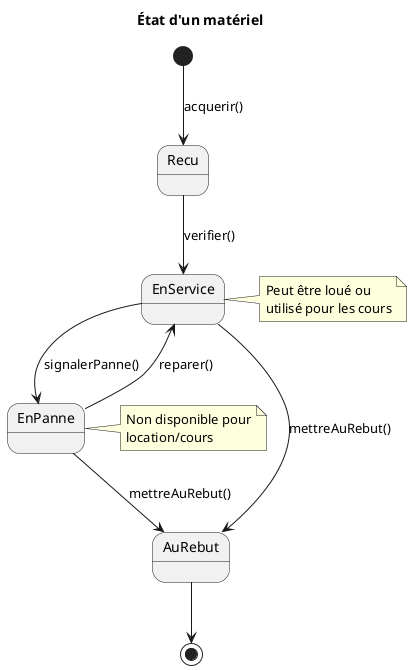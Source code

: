 @startuml
    title État d'un matériel

    [*] --> Recu: acquerir()
    Recu --> EnService: verifier()
    EnService --> EnPanne: signalerPanne()
    EnPanne --> EnService: reparer()
    EnPanne --> AuRebut: mettreAuRebut()
    EnService --> AuRebut: mettreAuRebut()
    AuRebut --> [*]

    note right of EnService
        Peut être loué ou
        utilisé pour les cours
    end note

    note right of EnPanne
        Non disponible pour
        location/cours
    end note
@enduml
